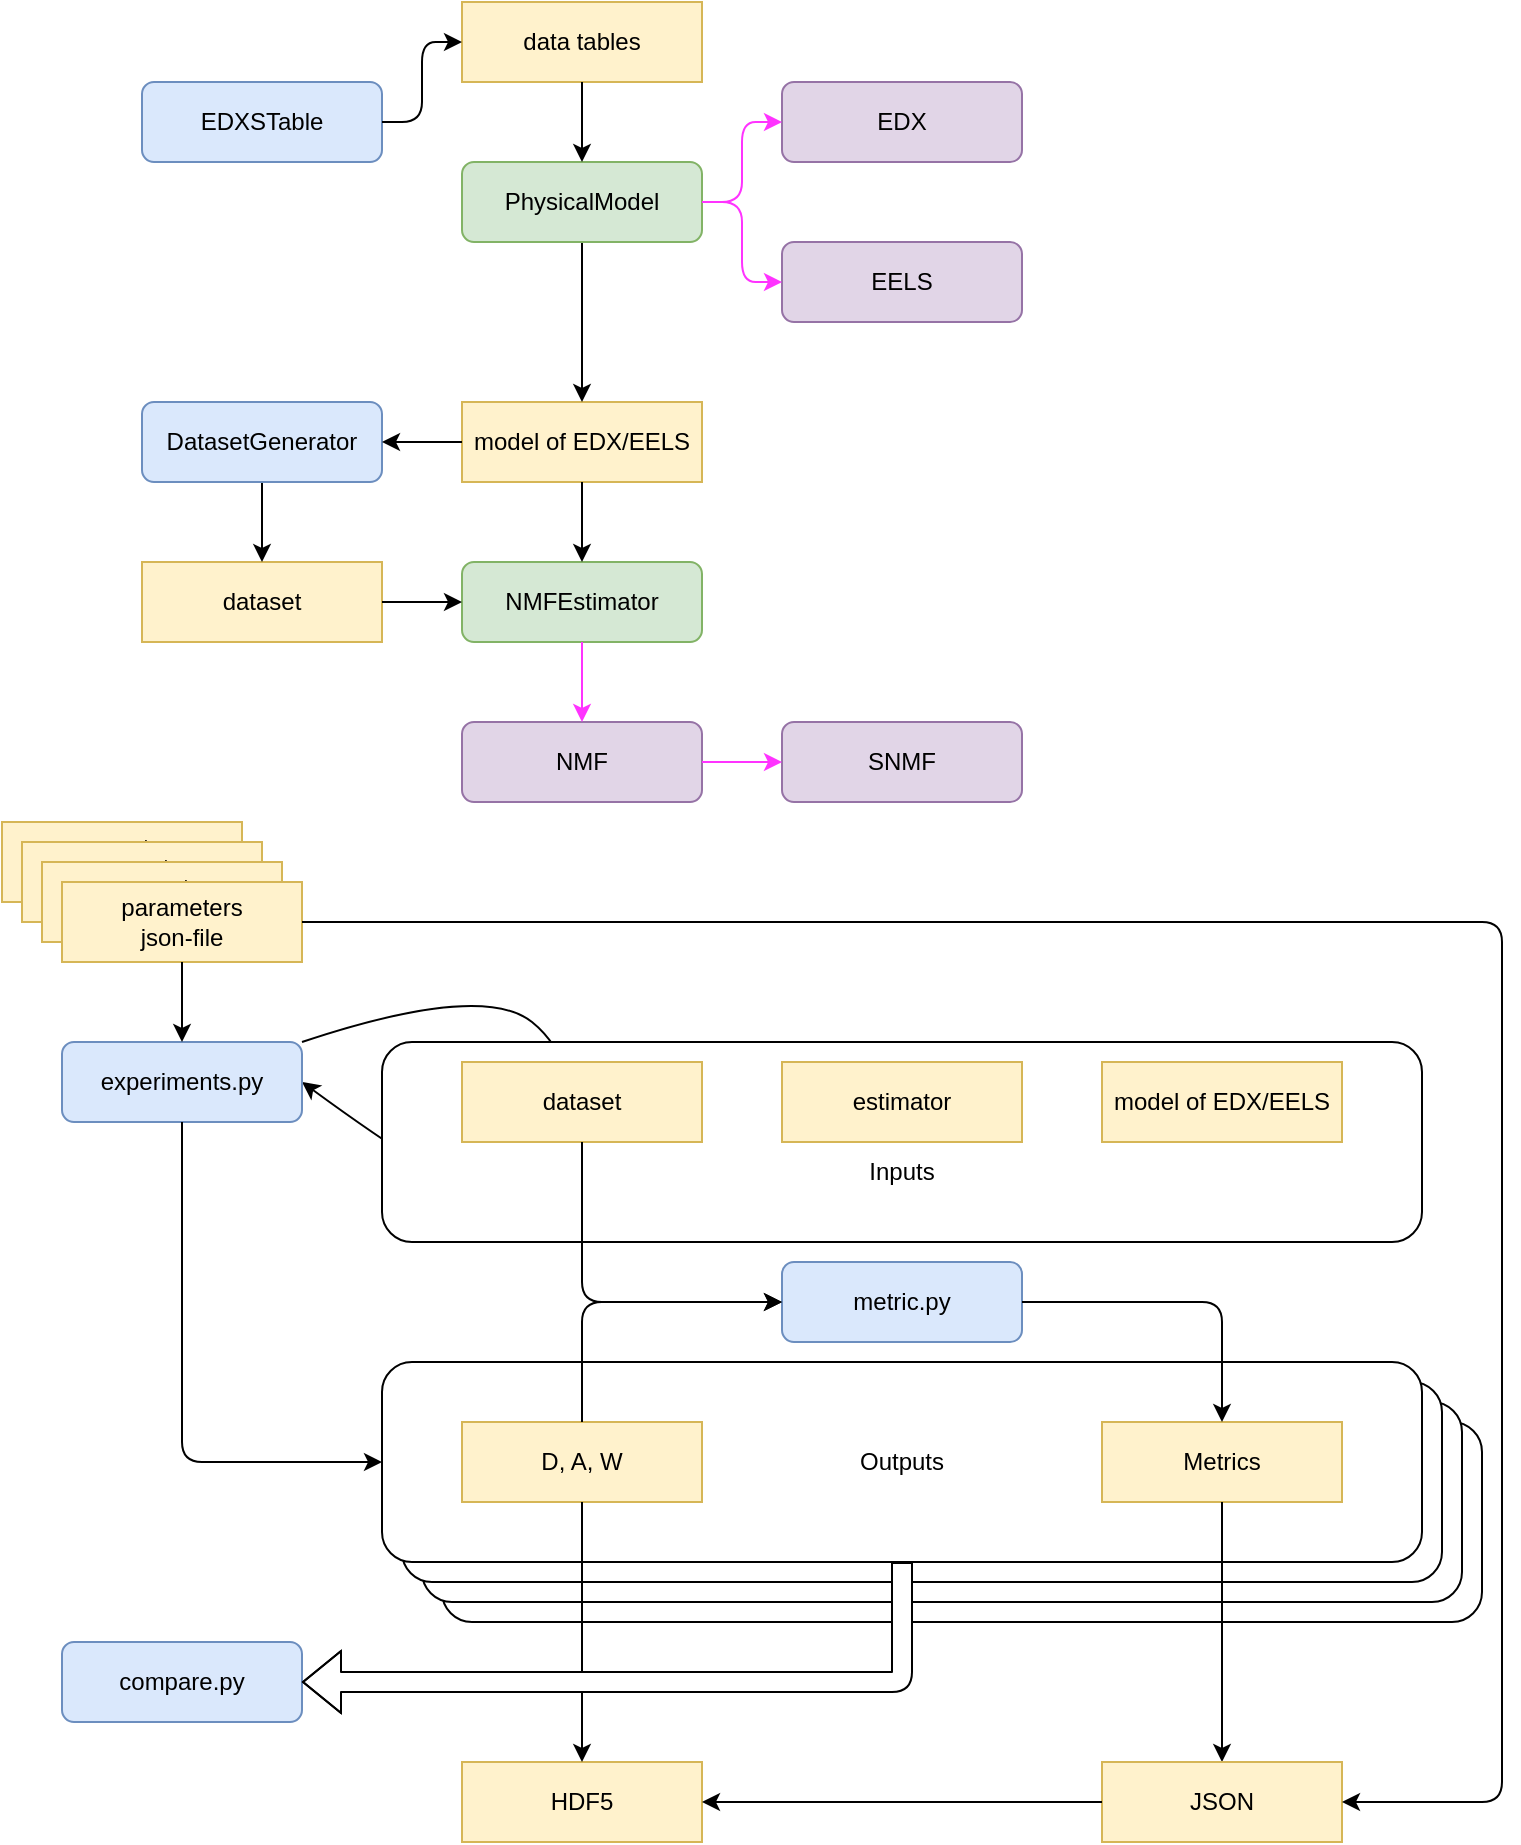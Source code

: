 <mxfile version="14.1.8" type="device"><diagram id="Oa3T7scTQmEnVX5o3Yhz" name="Page-1"><mxGraphModel dx="984" dy="1010" grid="1" gridSize="10" guides="1" tooltips="1" connect="1" arrows="1" fold="1" page="1" pageScale="1" pageWidth="680" pageHeight="430" math="0" shadow="0"><root><mxCell id="0"/><mxCell id="1" parent="0"/><mxCell id="HTHzEVI4gB4JgFZ2d1dC-52" value="Outputs" style="rounded=1;whiteSpace=wrap;html=1;" vertex="1" parent="1"><mxGeometry x="230" y="710" width="520" height="100" as="geometry"/></mxCell><mxCell id="HTHzEVI4gB4JgFZ2d1dC-51" value="Outputs" style="rounded=1;whiteSpace=wrap;html=1;" vertex="1" parent="1"><mxGeometry x="220" y="700" width="520" height="100" as="geometry"/></mxCell><mxCell id="HTHzEVI4gB4JgFZ2d1dC-50" value="Outputs" style="rounded=1;whiteSpace=wrap;html=1;" vertex="1" parent="1"><mxGeometry x="210" y="690" width="520" height="100" as="geometry"/></mxCell><mxCell id="HTHzEVI4gB4JgFZ2d1dC-47" value="" style="curved=1;endArrow=classic;html=1;strokeColor=#000000;entryX=1;entryY=0.5;entryDx=0;entryDy=0;exitX=1;exitY=0;exitDx=0;exitDy=0;" edge="1" parent="1" source="HTHzEVI4gB4JgFZ2d1dC-40" target="HTHzEVI4gB4JgFZ2d1dC-40"><mxGeometry width="50" height="50" relative="1" as="geometry"><mxPoint x="310" y="700" as="sourcePoint"/><mxPoint x="360" y="650" as="targetPoint"/><Array as="points"><mxPoint x="250" y="490"/><mxPoint x="300" y="530"/><mxPoint x="310" y="650"/></Array></mxGeometry></mxCell><mxCell id="HTHzEVI4gB4JgFZ2d1dC-36" value="&lt;br&gt;&lt;br&gt;Inputs" style="rounded=1;whiteSpace=wrap;html=1;" vertex="1" parent="1"><mxGeometry x="200" y="520" width="520" height="100" as="geometry"/></mxCell><mxCell id="HTHzEVI4gB4JgFZ2d1dC-1" value="NMFEstimator" style="rounded=1;whiteSpace=wrap;html=1;fillColor=#d5e8d4;strokeColor=#82b366;" vertex="1" parent="1"><mxGeometry x="240" y="280" width="120" height="40" as="geometry"/></mxCell><mxCell id="HTHzEVI4gB4JgFZ2d1dC-2" value="SNMF" style="rounded=1;whiteSpace=wrap;html=1;fillColor=#e1d5e7;strokeColor=#9673a6;" vertex="1" parent="1"><mxGeometry x="400" y="360" width="120" height="40" as="geometry"/></mxCell><mxCell id="HTHzEVI4gB4JgFZ2d1dC-3" value="NMF" style="rounded=1;whiteSpace=wrap;html=1;fillColor=#e1d5e7;strokeColor=#9673a6;" vertex="1" parent="1"><mxGeometry x="240" y="360" width="120" height="40" as="geometry"/></mxCell><mxCell id="HTHzEVI4gB4JgFZ2d1dC-4" value="" style="endArrow=classic;html=1;entryX=0.5;entryY=0;entryDx=0;entryDy=0;exitX=0.5;exitY=1;exitDx=0;exitDy=0;strokeColor=#FF33FF;" edge="1" parent="1" source="HTHzEVI4gB4JgFZ2d1dC-1" target="HTHzEVI4gB4JgFZ2d1dC-3"><mxGeometry width="50" height="50" relative="1" as="geometry"><mxPoint x="440" y="460" as="sourcePoint"/><mxPoint x="490" y="410" as="targetPoint"/></mxGeometry></mxCell><mxCell id="HTHzEVI4gB4JgFZ2d1dC-5" value="" style="endArrow=classic;html=1;entryX=0;entryY=0.5;entryDx=0;entryDy=0;exitX=1;exitY=0.5;exitDx=0;exitDy=0;strokeColor=#FF33FF;" edge="1" parent="1" source="HTHzEVI4gB4JgFZ2d1dC-3" target="HTHzEVI4gB4JgFZ2d1dC-2"><mxGeometry width="50" height="50" relative="1" as="geometry"><mxPoint x="510" y="560" as="sourcePoint"/><mxPoint x="550" y="560" as="targetPoint"/></mxGeometry></mxCell><mxCell id="HTHzEVI4gB4JgFZ2d1dC-6" value="dataset" style="rounded=0;whiteSpace=wrap;html=1;fillColor=#fff2cc;strokeColor=#d6b656;" vertex="1" parent="1"><mxGeometry x="80" y="280" width="120" height="40" as="geometry"/></mxCell><mxCell id="HTHzEVI4gB4JgFZ2d1dC-7" value="" style="endArrow=classic;html=1;entryX=0;entryY=0.5;entryDx=0;entryDy=0;exitX=1;exitY=0.5;exitDx=0;exitDy=0;" edge="1" parent="1" source="HTHzEVI4gB4JgFZ2d1dC-6" target="HTHzEVI4gB4JgFZ2d1dC-1"><mxGeometry width="50" height="50" relative="1" as="geometry"><mxPoint x="440" y="460" as="sourcePoint"/><mxPoint x="490" y="410" as="targetPoint"/></mxGeometry></mxCell><mxCell id="HTHzEVI4gB4JgFZ2d1dC-9" value="model of EDX/EELS" style="rounded=0;whiteSpace=wrap;html=1;fillColor=#fff2cc;strokeColor=#d6b656;" vertex="1" parent="1"><mxGeometry x="240" y="200" width="120" height="40" as="geometry"/></mxCell><mxCell id="HTHzEVI4gB4JgFZ2d1dC-10" value="" style="endArrow=classic;html=1;entryX=0.5;entryY=0;entryDx=0;entryDy=0;exitX=0.5;exitY=1;exitDx=0;exitDy=0;" edge="1" parent="1" source="HTHzEVI4gB4JgFZ2d1dC-18" target="HTHzEVI4gB4JgFZ2d1dC-6"><mxGeometry width="50" height="50" relative="1" as="geometry"><mxPoint x="130" y="280" as="sourcePoint"/><mxPoint x="370" y="290" as="targetPoint"/><Array as="points"/></mxGeometry></mxCell><mxCell id="HTHzEVI4gB4JgFZ2d1dC-11" value="" style="endArrow=classic;html=1;entryX=0.5;entryY=0;entryDx=0;entryDy=0;exitX=0.5;exitY=1;exitDx=0;exitDy=0;" edge="1" parent="1" source="HTHzEVI4gB4JgFZ2d1dC-9" target="HTHzEVI4gB4JgFZ2d1dC-1"><mxGeometry width="50" height="50" relative="1" as="geometry"><mxPoint x="480" y="220" as="sourcePoint"/><mxPoint x="410" y="290" as="targetPoint"/></mxGeometry></mxCell><mxCell id="HTHzEVI4gB4JgFZ2d1dC-12" value="" style="endArrow=classic;html=1;strokeColor=#000000;exitX=0.5;exitY=1;exitDx=0;exitDy=0;" edge="1" parent="1" source="HTHzEVI4gB4JgFZ2d1dC-13"><mxGeometry width="50" height="50" relative="1" as="geometry"><mxPoint x="380" y="150" as="sourcePoint"/><mxPoint x="300" y="200" as="targetPoint"/></mxGeometry></mxCell><mxCell id="HTHzEVI4gB4JgFZ2d1dC-13" value="PhysicalModel" style="rounded=1;whiteSpace=wrap;html=1;fillColor=#d5e8d4;strokeColor=#82b366;" vertex="1" parent="1"><mxGeometry x="240" y="80" width="120" height="40" as="geometry"/></mxCell><mxCell id="HTHzEVI4gB4JgFZ2d1dC-14" value="EELS" style="rounded=1;whiteSpace=wrap;html=1;fillColor=#e1d5e7;strokeColor=#9673a6;" vertex="1" parent="1"><mxGeometry x="400" y="120" width="120" height="40" as="geometry"/></mxCell><mxCell id="HTHzEVI4gB4JgFZ2d1dC-15" value="EDX" style="rounded=1;whiteSpace=wrap;html=1;fillColor=#e1d5e7;strokeColor=#9673a6;" vertex="1" parent="1"><mxGeometry x="400" y="40" width="120" height="40" as="geometry"/></mxCell><mxCell id="HTHzEVI4gB4JgFZ2d1dC-16" value="" style="endArrow=classic;html=1;entryX=0;entryY=0.5;entryDx=0;entryDy=0;exitX=1;exitY=0.5;exitDx=0;exitDy=0;strokeColor=#FF33FF;" edge="1" parent="1" source="HTHzEVI4gB4JgFZ2d1dC-13" target="HTHzEVI4gB4JgFZ2d1dC-14"><mxGeometry width="50" height="50" relative="1" as="geometry"><mxPoint x="470" y="310" as="sourcePoint"/><mxPoint x="480" y="355" as="targetPoint"/><Array as="points"><mxPoint x="380" y="100"/><mxPoint x="380" y="140"/></Array></mxGeometry></mxCell><mxCell id="HTHzEVI4gB4JgFZ2d1dC-17" value="" style="endArrow=classic;html=1;entryX=0;entryY=0.5;entryDx=0;entryDy=0;strokeColor=#FF33FF;exitX=1;exitY=0.5;exitDx=0;exitDy=0;" edge="1" parent="1" source="HTHzEVI4gB4JgFZ2d1dC-13" target="HTHzEVI4gB4JgFZ2d1dC-15"><mxGeometry width="50" height="50" relative="1" as="geometry"><mxPoint x="370" y="110" as="sourcePoint"/><mxPoint x="580" y="430" as="targetPoint"/><Array as="points"><mxPoint x="380" y="100"/><mxPoint x="380" y="60"/></Array></mxGeometry></mxCell><mxCell id="HTHzEVI4gB4JgFZ2d1dC-18" value="DatasetGenerator" style="rounded=1;whiteSpace=wrap;html=1;fillColor=#dae8fc;strokeColor=#6c8ebf;" vertex="1" parent="1"><mxGeometry x="80" y="200" width="120" height="40" as="geometry"/></mxCell><mxCell id="HTHzEVI4gB4JgFZ2d1dC-21" value="data tables" style="rounded=0;whiteSpace=wrap;html=1;fillColor=#fff2cc;strokeColor=#d6b656;" vertex="1" parent="1"><mxGeometry x="240" width="120" height="40" as="geometry"/></mxCell><mxCell id="HTHzEVI4gB4JgFZ2d1dC-22" value="" style="endArrow=classic;html=1;strokeColor=#000000;entryX=0.5;entryY=0;entryDx=0;entryDy=0;exitX=0.5;exitY=1;exitDx=0;exitDy=0;" edge="1" parent="1" source="HTHzEVI4gB4JgFZ2d1dC-21" target="HTHzEVI4gB4JgFZ2d1dC-13"><mxGeometry width="50" height="50" relative="1" as="geometry"><mxPoint x="320" y="120" as="sourcePoint"/><mxPoint x="410" y="210" as="targetPoint"/></mxGeometry></mxCell><mxCell id="HTHzEVI4gB4JgFZ2d1dC-24" value="EDXSTable" style="rounded=1;whiteSpace=wrap;html=1;fillColor=#dae8fc;strokeColor=#6c8ebf;" vertex="1" parent="1"><mxGeometry x="80" y="40" width="120" height="40" as="geometry"/></mxCell><mxCell id="HTHzEVI4gB4JgFZ2d1dC-25" value="" style="endArrow=classic;html=1;strokeColor=#000000;entryX=0;entryY=0.5;entryDx=0;entryDy=0;exitX=1;exitY=0.5;exitDx=0;exitDy=0;" edge="1" parent="1" source="HTHzEVI4gB4JgFZ2d1dC-24" target="HTHzEVI4gB4JgFZ2d1dC-21"><mxGeometry width="50" height="50" relative="1" as="geometry"><mxPoint x="310" y="50" as="sourcePoint"/><mxPoint x="310" y="90" as="targetPoint"/><Array as="points"><mxPoint x="220" y="60"/><mxPoint x="220" y="20"/></Array></mxGeometry></mxCell><mxCell id="HTHzEVI4gB4JgFZ2d1dC-32" value="dataset" style="rounded=0;whiteSpace=wrap;html=1;fillColor=#fff2cc;strokeColor=#d6b656;" vertex="1" parent="1"><mxGeometry x="240" y="530" width="120" height="40" as="geometry"/></mxCell><mxCell id="HTHzEVI4gB4JgFZ2d1dC-33" value="estimator" style="rounded=0;whiteSpace=wrap;html=1;fillColor=#fff2cc;strokeColor=#d6b656;" vertex="1" parent="1"><mxGeometry x="400" y="530" width="120" height="40" as="geometry"/></mxCell><mxCell id="HTHzEVI4gB4JgFZ2d1dC-34" value="model of EDX/EELS" style="rounded=0;whiteSpace=wrap;html=1;fillColor=#fff2cc;strokeColor=#d6b656;" vertex="1" parent="1"><mxGeometry x="560" y="530" width="120" height="40" as="geometry"/></mxCell><mxCell id="HTHzEVI4gB4JgFZ2d1dC-37" value="Outputs" style="rounded=1;whiteSpace=wrap;html=1;" vertex="1" parent="1"><mxGeometry x="200" y="680" width="520" height="100" as="geometry"/></mxCell><mxCell id="HTHzEVI4gB4JgFZ2d1dC-38" value="D, A, W" style="rounded=0;whiteSpace=wrap;html=1;fillColor=#fff2cc;strokeColor=#d6b656;" vertex="1" parent="1"><mxGeometry x="240" y="710" width="120" height="40" as="geometry"/></mxCell><mxCell id="HTHzEVI4gB4JgFZ2d1dC-39" value="Metrics" style="rounded=0;whiteSpace=wrap;html=1;fillColor=#fff2cc;strokeColor=#d6b656;" vertex="1" parent="1"><mxGeometry x="560" y="710" width="120" height="40" as="geometry"/></mxCell><mxCell id="HTHzEVI4gB4JgFZ2d1dC-40" value="experiments.py" style="rounded=1;whiteSpace=wrap;html=1;fillColor=#dae8fc;strokeColor=#6c8ebf;" vertex="1" parent="1"><mxGeometry x="40" y="520" width="120" height="40" as="geometry"/></mxCell><mxCell id="HTHzEVI4gB4JgFZ2d1dC-41" value="parameters&lt;br&gt;json-file" style="rounded=0;whiteSpace=wrap;html=1;fillColor=#fff2cc;strokeColor=#d6b656;" vertex="1" parent="1"><mxGeometry x="10" y="410" width="120" height="40" as="geometry"/></mxCell><mxCell id="HTHzEVI4gB4JgFZ2d1dC-46" value="" style="endArrow=classic;html=1;strokeColor=#000000;exitX=0.5;exitY=1;exitDx=0;exitDy=0;entryX=0;entryY=0.5;entryDx=0;entryDy=0;" edge="1" parent="1" source="HTHzEVI4gB4JgFZ2d1dC-40" target="HTHzEVI4gB4JgFZ2d1dC-37"><mxGeometry width="50" height="50" relative="1" as="geometry"><mxPoint x="170" y="550" as="sourcePoint"/><mxPoint x="210" y="580" as="targetPoint"/><Array as="points"><mxPoint x="100" y="730"/></Array></mxGeometry></mxCell><mxCell id="HTHzEVI4gB4JgFZ2d1dC-48" value="compare.py" style="rounded=1;whiteSpace=wrap;html=1;fillColor=#dae8fc;strokeColor=#6c8ebf;" vertex="1" parent="1"><mxGeometry x="40" y="820" width="120" height="40" as="geometry"/></mxCell><mxCell id="HTHzEVI4gB4JgFZ2d1dC-53" value="parameters&lt;br&gt;json-file" style="rounded=0;whiteSpace=wrap;html=1;fillColor=#fff2cc;strokeColor=#d6b656;" vertex="1" parent="1"><mxGeometry x="20" y="420" width="120" height="40" as="geometry"/></mxCell><mxCell id="HTHzEVI4gB4JgFZ2d1dC-54" value="parameters&lt;br&gt;json-file" style="rounded=0;whiteSpace=wrap;html=1;fillColor=#fff2cc;strokeColor=#d6b656;" vertex="1" parent="1"><mxGeometry x="30" y="430" width="120" height="40" as="geometry"/></mxCell><mxCell id="HTHzEVI4gB4JgFZ2d1dC-55" value="parameters&lt;br&gt;json-file" style="rounded=0;whiteSpace=wrap;html=1;fillColor=#fff2cc;strokeColor=#d6b656;" vertex="1" parent="1"><mxGeometry x="40" y="440" width="120" height="40" as="geometry"/></mxCell><mxCell id="HTHzEVI4gB4JgFZ2d1dC-56" value="" style="endArrow=classic;html=1;strokeColor=#000000;fillColor=#ffffff;exitX=0.5;exitY=1;exitDx=0;exitDy=0;entryX=0.5;entryY=0;entryDx=0;entryDy=0;" edge="1" parent="1" source="HTHzEVI4gB4JgFZ2d1dC-55" target="HTHzEVI4gB4JgFZ2d1dC-40"><mxGeometry width="50" height="50" relative="1" as="geometry"><mxPoint x="310" y="670" as="sourcePoint"/><mxPoint x="360" y="620" as="targetPoint"/></mxGeometry></mxCell><mxCell id="HTHzEVI4gB4JgFZ2d1dC-57" value="metric.py" style="rounded=1;whiteSpace=wrap;html=1;fillColor=#dae8fc;strokeColor=#6c8ebf;" vertex="1" parent="1"><mxGeometry x="400" y="630" width="120" height="40" as="geometry"/></mxCell><mxCell id="HTHzEVI4gB4JgFZ2d1dC-60" value="" style="endArrow=classic;html=1;strokeColor=#000000;fillColor=#ffffff;exitX=0.5;exitY=0;exitDx=0;exitDy=0;entryX=0;entryY=0.5;entryDx=0;entryDy=0;" edge="1" parent="1" source="HTHzEVI4gB4JgFZ2d1dC-38" target="HTHzEVI4gB4JgFZ2d1dC-57"><mxGeometry width="50" height="50" relative="1" as="geometry"><mxPoint x="390" y="650" as="sourcePoint"/><mxPoint x="440" y="600" as="targetPoint"/><Array as="points"><mxPoint x="300" y="650"/></Array></mxGeometry></mxCell><mxCell id="HTHzEVI4gB4JgFZ2d1dC-61" value="" style="endArrow=classic;html=1;strokeColor=#000000;fillColor=#ffffff;exitX=0.5;exitY=1;exitDx=0;exitDy=0;" edge="1" parent="1" source="HTHzEVI4gB4JgFZ2d1dC-32"><mxGeometry width="50" height="50" relative="1" as="geometry"><mxPoint x="310" y="720" as="sourcePoint"/><mxPoint x="400" y="650" as="targetPoint"/><Array as="points"><mxPoint x="300" y="650"/></Array></mxGeometry></mxCell><mxCell id="HTHzEVI4gB4JgFZ2d1dC-62" value="" style="endArrow=classic;html=1;strokeColor=#000000;fillColor=#ffffff;exitX=1;exitY=0.5;exitDx=0;exitDy=0;entryX=0.5;entryY=0;entryDx=0;entryDy=0;" edge="1" parent="1" source="HTHzEVI4gB4JgFZ2d1dC-57" target="HTHzEVI4gB4JgFZ2d1dC-39"><mxGeometry width="50" height="50" relative="1" as="geometry"><mxPoint x="310" y="580" as="sourcePoint"/><mxPoint x="400" y="660" as="targetPoint"/><Array as="points"><mxPoint x="620" y="650"/></Array></mxGeometry></mxCell><mxCell id="HTHzEVI4gB4JgFZ2d1dC-64" value="" style="endArrow=classic;html=1;strokeColor=#000000;fillColor=#ffffff;entryX=0.5;entryY=0;entryDx=0;entryDy=0;exitX=0.5;exitY=1;exitDx=0;exitDy=0;" edge="1" parent="1" source="HTHzEVI4gB4JgFZ2d1dC-39" target="HTHzEVI4gB4JgFZ2d1dC-65"><mxGeometry width="50" height="50" relative="1" as="geometry"><mxPoint x="680" y="730" as="sourcePoint"/><mxPoint x="810" y="730" as="targetPoint"/></mxGeometry></mxCell><mxCell id="HTHzEVI4gB4JgFZ2d1dC-65" value="JSON" style="rounded=0;whiteSpace=wrap;html=1;fillColor=#fff2cc;strokeColor=#d6b656;" vertex="1" parent="1"><mxGeometry x="560" y="880" width="120" height="40" as="geometry"/></mxCell><mxCell id="HTHzEVI4gB4JgFZ2d1dC-66" value="HDF5" style="rounded=0;whiteSpace=wrap;html=1;fillColor=#fff2cc;strokeColor=#d6b656;" vertex="1" parent="1"><mxGeometry x="240" y="880" width="120" height="40" as="geometry"/></mxCell><mxCell id="HTHzEVI4gB4JgFZ2d1dC-67" value="" style="endArrow=classic;html=1;strokeColor=#000000;fillColor=#ffffff;exitX=1;exitY=0.5;exitDx=0;exitDy=0;entryX=1;entryY=0.5;entryDx=0;entryDy=0;" edge="1" parent="1" source="HTHzEVI4gB4JgFZ2d1dC-55" target="HTHzEVI4gB4JgFZ2d1dC-65"><mxGeometry width="50" height="50" relative="1" as="geometry"><mxPoint x="630" y="760" as="sourcePoint"/><mxPoint x="800" y="900" as="targetPoint"/><Array as="points"><mxPoint x="760" y="460"/><mxPoint x="760" y="900"/></Array></mxGeometry></mxCell><mxCell id="HTHzEVI4gB4JgFZ2d1dC-68" value="" style="endArrow=classic;html=1;strokeColor=#000000;fillColor=#ffffff;entryX=0.5;entryY=0;entryDx=0;entryDy=0;exitX=0.5;exitY=1;exitDx=0;exitDy=0;" edge="1" parent="1" source="HTHzEVI4gB4JgFZ2d1dC-38" target="HTHzEVI4gB4JgFZ2d1dC-66"><mxGeometry width="50" height="50" relative="1" as="geometry"><mxPoint x="630" y="760" as="sourcePoint"/><mxPoint x="750" y="890" as="targetPoint"/></mxGeometry></mxCell><mxCell id="HTHzEVI4gB4JgFZ2d1dC-69" value="" style="endArrow=classic;html=1;strokeColor=#000000;fillColor=#ffffff;entryX=1;entryY=0.5;entryDx=0;entryDy=0;exitX=0;exitY=0.5;exitDx=0;exitDy=0;" edge="1" parent="1" source="HTHzEVI4gB4JgFZ2d1dC-65" target="HTHzEVI4gB4JgFZ2d1dC-66"><mxGeometry width="50" height="50" relative="1" as="geometry"><mxPoint x="310" y="760" as="sourcePoint"/><mxPoint x="310" y="890" as="targetPoint"/></mxGeometry></mxCell><mxCell id="HTHzEVI4gB4JgFZ2d1dC-49" value="" style="shape=flexArrow;endArrow=classic;html=1;entryX=1;entryY=0.5;entryDx=0;entryDy=0;exitX=0.5;exitY=1;exitDx=0;exitDy=0;fillColor=#ffffff;" edge="1" parent="1" source="HTHzEVI4gB4JgFZ2d1dC-37" target="HTHzEVI4gB4JgFZ2d1dC-48"><mxGeometry width="50" height="50" relative="1" as="geometry"><mxPoint x="310" y="730" as="sourcePoint"/><mxPoint x="360" y="680" as="targetPoint"/><Array as="points"><mxPoint x="460" y="840"/></Array></mxGeometry></mxCell><mxCell id="HTHzEVI4gB4JgFZ2d1dC-70" value="" style="endArrow=classic;html=1;strokeColor=#000000;entryX=1;entryY=0.5;entryDx=0;entryDy=0;exitX=0;exitY=0.5;exitDx=0;exitDy=0;" edge="1" parent="1" source="HTHzEVI4gB4JgFZ2d1dC-9" target="HTHzEVI4gB4JgFZ2d1dC-18"><mxGeometry width="50" height="50" relative="1" as="geometry"><mxPoint x="310" y="130" as="sourcePoint"/><mxPoint x="410" y="210" as="targetPoint"/></mxGeometry></mxCell></root></mxGraphModel></diagram></mxfile>